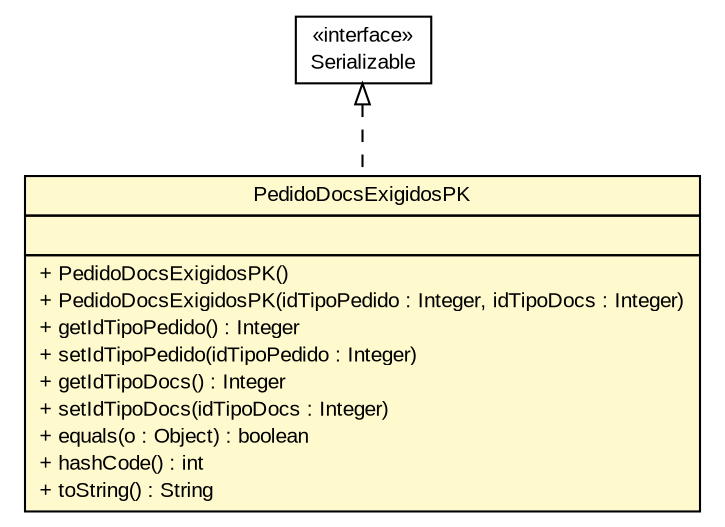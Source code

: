 #!/usr/local/bin/dot
#
# Class diagram 
# Generated by UMLGraph version R5_6 (http://www.umlgraph.org/)
#

digraph G {
	edge [fontname="arial",fontsize=10,labelfontname="arial",labelfontsize=10];
	node [fontname="arial",fontsize=10,shape=plaintext];
	nodesep=0.25;
	ranksep=0.5;
	// br.gov.to.sefaz.arr.persistence.entity.PedidoDocsExigidosPK
	c628782 [label=<<table title="br.gov.to.sefaz.arr.persistence.entity.PedidoDocsExigidosPK" border="0" cellborder="1" cellspacing="0" cellpadding="2" port="p" bgcolor="lemonChiffon" href="./PedidoDocsExigidosPK.html">
		<tr><td><table border="0" cellspacing="0" cellpadding="1">
<tr><td align="center" balign="center"> PedidoDocsExigidosPK </td></tr>
		</table></td></tr>
		<tr><td><table border="0" cellspacing="0" cellpadding="1">
<tr><td align="left" balign="left">  </td></tr>
		</table></td></tr>
		<tr><td><table border="0" cellspacing="0" cellpadding="1">
<tr><td align="left" balign="left"> + PedidoDocsExigidosPK() </td></tr>
<tr><td align="left" balign="left"> + PedidoDocsExigidosPK(idTipoPedido : Integer, idTipoDocs : Integer) </td></tr>
<tr><td align="left" balign="left"> + getIdTipoPedido() : Integer </td></tr>
<tr><td align="left" balign="left"> + setIdTipoPedido(idTipoPedido : Integer) </td></tr>
<tr><td align="left" balign="left"> + getIdTipoDocs() : Integer </td></tr>
<tr><td align="left" balign="left"> + setIdTipoDocs(idTipoDocs : Integer) </td></tr>
<tr><td align="left" balign="left"> + equals(o : Object) : boolean </td></tr>
<tr><td align="left" balign="left"> + hashCode() : int </td></tr>
<tr><td align="left" balign="left"> + toString() : String </td></tr>
		</table></td></tr>
		</table>>, URL="./PedidoDocsExigidosPK.html", fontname="arial", fontcolor="black", fontsize=10.0];
	//br.gov.to.sefaz.arr.persistence.entity.PedidoDocsExigidosPK implements java.io.Serializable
	c629043:p -> c628782:p [dir=back,arrowtail=empty,style=dashed];
	// java.io.Serializable
	c629043 [label=<<table title="java.io.Serializable" border="0" cellborder="1" cellspacing="0" cellpadding="2" port="p" href="http://java.sun.com/j2se/1.4.2/docs/api/java/io/Serializable.html">
		<tr><td><table border="0" cellspacing="0" cellpadding="1">
<tr><td align="center" balign="center"> &#171;interface&#187; </td></tr>
<tr><td align="center" balign="center"> Serializable </td></tr>
		</table></td></tr>
		</table>>, URL="http://java.sun.com/j2se/1.4.2/docs/api/java/io/Serializable.html", fontname="arial", fontcolor="black", fontsize=10.0];
}

